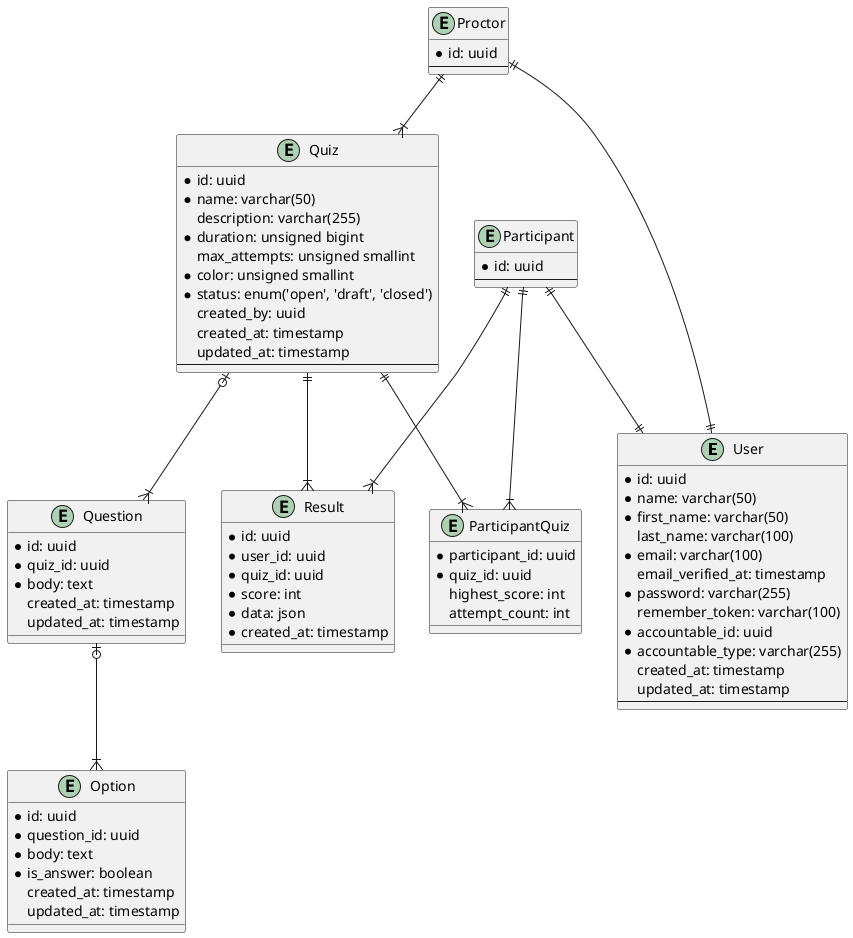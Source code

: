 @startuml

entity User {
    * id: uuid
    * name: varchar(50)
    * first_name: varchar(50)
    last_name: varchar(100)
    * email: varchar(100)
    email_verified_at: timestamp
    * password: varchar(255)
    remember_token: varchar(100)
    * accountable_id: uuid
    * accountable_type: varchar(255)
    created_at: timestamp
    updated_at: timestamp
    --
}

entity Participant {
    * id: uuid
    --
}

entity Proctor {
    * id: uuid
    --
}

entity Quiz {
    * id: uuid
    * name: varchar(50)
    description: varchar(255)
    * duration: unsigned bigint
    max_attempts: unsigned smallint
    * color: unsigned smallint
    * status: enum('open', 'draft', 'closed')
    created_by: uuid
    created_at: timestamp
    updated_at: timestamp
    --
}

entity Question {
    * id: uuid
    * quiz_id: uuid
    * body: text
    created_at: timestamp
    updated_at: timestamp
}

entity Option {
    * id: uuid
    * question_id: uuid
    * body: text
    * is_answer: boolean
    created_at: timestamp
    updated_at: timestamp
}

entity ParticipantQuiz {
    * participant_id: uuid
    * quiz_id: uuid
    highest_score: int
    attempt_count: int
}

entity Result {
    * id: uuid
    * user_id: uuid
    * quiz_id: uuid
    * score: int
    * data: json
    * created_at: timestamp
}

Quiz |o--|{ Question
Question |o--|{ Option
Participant ||--|| User
Proctor ||--|| User
Quiz ||--|{ ParticipantQuiz
Participant ||--|{ ParticipantQuiz
Proctor ||--|{ Quiz
Participant ||--|{ Result
Quiz ||--|{ Result

@enduml
